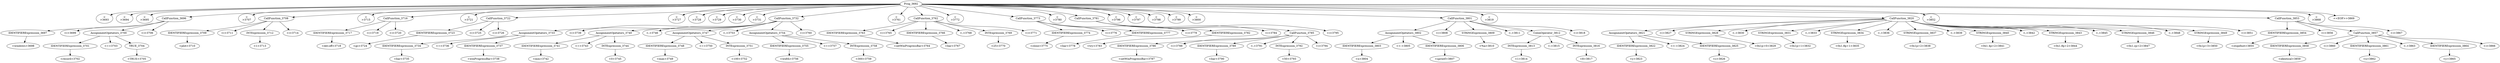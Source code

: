 digraph {

"Prog_3692"->"<
>3693";
"Prog_3692"->"<
>3694";
"Prog_3692"->"<
>3695";
"Prog_3692"->"CallFunction_3696";
"CallFunction_3696"->"IDENTIFIERExpression_3697";
"IDENTIFIERExpression_3697"->"<windows>3698";
"CallFunction_3696"->"<(>3699";
"CallFunction_3696"->"AssignmentOpetators_3700";
"AssignmentOpetators_3700"->"IDENTIFIERExpression_3701";
"IDENTIFIERExpression_3701"->"<record>3702";
"AssignmentOpetators_3700"->"<=>3703";
"AssignmentOpetators_3700"->"TRUE_3704";
"TRUE_3704"->"<TRUE>3705";
"CallFunction_3696"->"<)>3706";
"Prog_3692"->"<
>3707";
"Prog_3692"->"CallFunction_3708";
"CallFunction_3708"->"IDENTIFIERExpression_3709";
"IDENTIFIERExpression_3709"->"<plot>3710";
"CallFunction_3708"->"<(>3711";
"CallFunction_3708"->"INTExpression_3712";
"INTExpression_3712"->"<1>3713";
"CallFunction_3708"->"<)>3714";
"Prog_3692"->"<
>3715";
"Prog_3692"->"CallFunction_3716";
"CallFunction_3716"->"IDENTIFIERExpression_3717";
"IDENTIFIERExpression_3717"->"<dev.off>3718";
"CallFunction_3716"->"<(>3719";
"CallFunction_3716"->"<)>3720";
"Prog_3692"->"<
>3721";
"Prog_3692"->"CallFunction_3722";
"CallFunction_3722"->"IDENTIFIERExpression_3723";
"IDENTIFIERExpression_3723"->"<gc>3724";
"CallFunction_3722"->"<(>3725";
"CallFunction_3722"->"<)>3726";
"Prog_3692"->"<
>3727";
"Prog_3692"->"<
>3728";
"Prog_3692"->"<
>3729";
"Prog_3692"->"<
>3730";
"Prog_3692"->"<
>3731";
"Prog_3692"->"CallFunction_3732";
"CallFunction_3732"->"AssignmentOpetators_3733";
"AssignmentOpetators_3733"->"IDENTIFIERExpression_3734";
"IDENTIFIERExpression_3734"->"<bar>3735";
"AssignmentOpetators_3733"->"<=>3736";
"AssignmentOpetators_3733"->"IDENTIFIERExpression_3737";
"IDENTIFIERExpression_3737"->"<winProgressBar>3738";
"CallFunction_3732"->"<(>3739";
"CallFunction_3732"->"AssignmentOpetators_3740";
"AssignmentOpetators_3740"->"IDENTIFIERExpression_3741";
"IDENTIFIERExpression_3741"->"<min>3742";
"AssignmentOpetators_3740"->"<=>3743";
"AssignmentOpetators_3740"->"INTExpression_3744";
"INTExpression_3744"->"<0>3745";
"CallFunction_3732"->"<,>3746";
"CallFunction_3732"->"AssignmentOpetators_3747";
"AssignmentOpetators_3747"->"IDENTIFIERExpression_3748";
"IDENTIFIERExpression_3748"->"<max>3749";
"AssignmentOpetators_3747"->"<=>3750";
"AssignmentOpetators_3747"->"INTExpression_3751";
"INTExpression_3751"->"<100>3752";
"CallFunction_3732"->"<,>3753";
"CallFunction_3732"->"AssignmentOpetators_3754";
"AssignmentOpetators_3754"->"IDENTIFIERExpression_3755";
"IDENTIFIERExpression_3755"->"<width>3756";
"AssignmentOpetators_3754"->"<=>3757";
"AssignmentOpetators_3754"->"INTExpression_3758";
"INTExpression_3758"->"<300>3759";
"CallFunction_3732"->"<)>3760";
"Prog_3692"->"<
>3761";
"Prog_3692"->"CallFunction_3762";
"CallFunction_3762"->"IDENTIFIERExpression_3763";
"IDENTIFIERExpression_3763"->"<setWinProgressBar>3764";
"CallFunction_3762"->"<(>3765";
"CallFunction_3762"->"IDENTIFIERExpression_3766";
"IDENTIFIERExpression_3766"->"<bar>3767";
"CallFunction_3762"->"<,>3768";
"CallFunction_3762"->"INTExpression_3769";
"INTExpression_3769"->"<25>3770";
"CallFunction_3762"->"<)>3771";
"Prog_3692"->"<
>3772";
"Prog_3692"->"CallFunction_3773";
"CallFunction_3773"->"IDENTIFIERExpression_3774";
"IDENTIFIERExpression_3774"->"<close>3775";
"CallFunction_3773"->"<(>3776";
"CallFunction_3773"->"IDENTIFIERExpression_3777";
"IDENTIFIERExpression_3777"->"<bar>3778";
"CallFunction_3773"->"<)>3779";
"Prog_3692"->"<
>3780";
"Prog_3692"->"CallFunction_3781";
"CallFunction_3781"->"IDENTIFIERExpression_3782";
"IDENTIFIERExpression_3782"->"<try>3783";
"CallFunction_3781"->"<(>3784";
"CallFunction_3781"->"CallFunction_3785";
"CallFunction_3785"->"IDENTIFIERExpression_3786";
"IDENTIFIERExpression_3786"->"<setWinProgressBar>3787";
"CallFunction_3785"->"<(>3788";
"CallFunction_3785"->"IDENTIFIERExpression_3789";
"IDENTIFIERExpression_3789"->"<bar>3790";
"CallFunction_3785"->"<,>3791";
"CallFunction_3785"->"INTExpression_3792";
"INTExpression_3792"->"<50>3793";
"CallFunction_3785"->"<)>3794";
"CallFunction_3781"->"<)>3795";
"Prog_3692"->"<
>3796";
"Prog_3692"->"<
>3797";
"Prog_3692"->"<
>3798";
"Prog_3692"->"<
>3799";
"Prog_3692"->"<
>3800";
"Prog_3692"->"CallFunction_3801";
"CallFunction_3801"->"AssignmentOpetators_3802";
"AssignmentOpetators_3802"->"IDENTIFIERExpression_3803";
"IDENTIFIERExpression_3803"->"<x>3804";
"AssignmentOpetators_3802"->"<<->3805";
"AssignmentOpetators_3802"->"IDENTIFIERExpression_3806";
"IDENTIFIERExpression_3806"->"<sprintf>3807";
"CallFunction_3801"->"<(>3808";
"CallFunction_3801"->"STRINGExpression_3809";
"STRINGExpression_3809"->"<%a>3810";
"CallFunction_3801"->"<,>3811";
"CallFunction_3801"->"ColonOperator_3812";
"ColonOperator_3812"->"INTExpression_3813";
"INTExpression_3813"->"<1>3814";
"ColonOperator_3812"->"<:>3815";
"ColonOperator_3812"->"INTExpression_3816";
"INTExpression_3816"->"<8>3817";
"CallFunction_3801"->"<)>3818";
"Prog_3692"->"<
>3819";
"Prog_3692"->"CallFunction_3820";
"CallFunction_3820"->"AssignmentOpetators_3821";
"AssignmentOpetators_3821"->"IDENTIFIERExpression_3822";
"IDENTIFIERExpression_3822"->"<y>3823";
"AssignmentOpetators_3821"->"<<->3824";
"AssignmentOpetators_3821"->"IDENTIFIERExpression_3825";
"IDENTIFIERExpression_3825"->"<c>3826";
"CallFunction_3820"->"<(>3827";
"CallFunction_3820"->"STRINGExpression_3828";
"STRINGExpression_3828"->"<0x1p+0>3829";
"CallFunction_3820"->"<,>3830";
"CallFunction_3820"->"STRINGExpression_3831";
"STRINGExpression_3831"->"<0x1p+1>3832";
"CallFunction_3820"->"<,>3833";
"CallFunction_3820"->"STRINGExpression_3834";
"STRINGExpression_3834"->"<0x1.8p+1>3835";
"CallFunction_3820"->"<,>3836";
"CallFunction_3820"->"STRINGExpression_3837";
"STRINGExpression_3837"->"<0x1p+2>3838";
"CallFunction_3820"->"<,>3839";
"CallFunction_3820"->"STRINGExpression_3840";
"STRINGExpression_3840"->"<0x1.4p+2>3841";
"CallFunction_3820"->"<,>3842";
"CallFunction_3820"->"STRINGExpression_3843";
"STRINGExpression_3843"->"<0x1.8p+2>3844";
"CallFunction_3820"->"<,>3845";
"CallFunction_3820"->"STRINGExpression_3846";
"STRINGExpression_3846"->"<0x1.cp+2>3847";
"CallFunction_3820"->"<,>3848";
"CallFunction_3820"->"STRINGExpression_3849";
"STRINGExpression_3849"->"<0x1p+3>3850";
"CallFunction_3820"->"<)>3851";
"Prog_3692"->"<
>3852";
"Prog_3692"->"CallFunction_3853";
"CallFunction_3853"->"IDENTIFIERExpression_3854";
"IDENTIFIERExpression_3854"->"<stopifnot>3855";
"CallFunction_3853"->"<(>3856";
"CallFunction_3853"->"CallFunction_3857";
"CallFunction_3857"->"IDENTIFIERExpression_3858";
"IDENTIFIERExpression_3858"->"<identical>3859";
"CallFunction_3857"->"<(>3860";
"CallFunction_3857"->"IDENTIFIERExpression_3861";
"IDENTIFIERExpression_3861"->"<x>3862";
"CallFunction_3857"->"<,>3863";
"CallFunction_3857"->"IDENTIFIERExpression_3864";
"IDENTIFIERExpression_3864"->"<y>3865";
"CallFunction_3857"->"<)>3866";
"CallFunction_3853"->"<)>3867";
"Prog_3692"->"<
>3868";
"Prog_3692"->"<<EOF>>3869";
}

